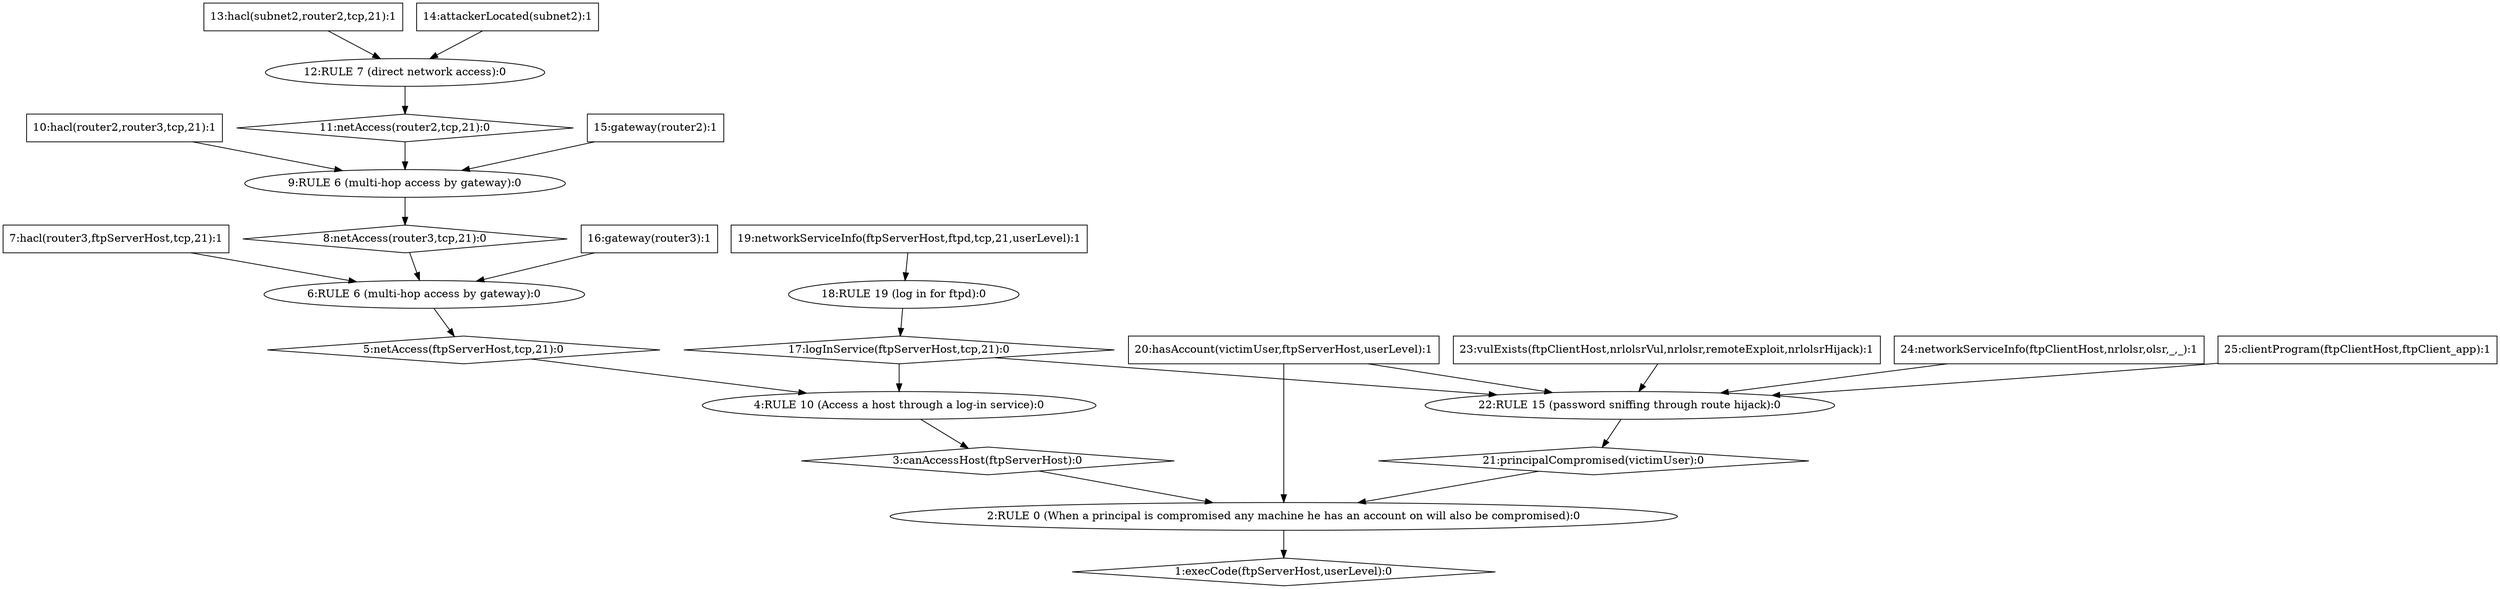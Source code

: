 digraph G {
	1 [label="1:execCode(ftpServerHost,userLevel):0",shape=diamond];
	2 [label="2:RULE 0 (When a principal is compromised any machine he has an account on will also be compromised):0",shape=ellipse];
	3 [label="3:canAccessHost(ftpServerHost):0",shape=diamond];
	4 [label="4:RULE 10 (Access a host through a log-in service):0",shape=ellipse];
	5 [label="5:netAccess(ftpServerHost,tcp,21):0",shape=diamond];
	6 [label="6:RULE 6 (multi-hop access by gateway):0",shape=ellipse];
	7 [label="7:hacl(router3,ftpServerHost,tcp,21):1",shape=box];
	8 [label="8:netAccess(router3,tcp,21):0",shape=diamond];
	9 [label="9:RULE 6 (multi-hop access by gateway):0",shape=ellipse];
	10 [label="10:hacl(router2,router3,tcp,21):1",shape=box];
	11 [label="11:netAccess(router2,tcp,21):0",shape=diamond];
	12 [label="12:RULE 7 (direct network access):0",shape=ellipse];
	13 [label="13:hacl(subnet2,router2,tcp,21):1",shape=box];
	14 [label="14:attackerLocated(subnet2):1",shape=box];
	15 [label="15:gateway(router2):1",shape=box];
	16 [label="16:gateway(router3):1",shape=box];
	17 [label="17:logInService(ftpServerHost,tcp,21):0",shape=diamond];
	18 [label="18:RULE 19 (log in for ftpd):0",shape=ellipse];
	19 [label="19:networkServiceInfo(ftpServerHost,ftpd,tcp,21,userLevel):1",shape=box];
	20 [label="20:hasAccount(victimUser,ftpServerHost,userLevel):1",shape=box];
	21 [label="21:principalCompromised(victimUser):0",shape=diamond];
	22 [label="22:RULE 15 (password sniffing through route hijack):0",shape=ellipse];
	23 [label="23:vulExists(ftpClientHost,nrlolsrVul,nrlolsr,remoteExploit,nrlolsrHijack):1",shape=box];
	24 [label="24:networkServiceInfo(ftpClientHost,nrlolsr,olsr,_,_):1",shape=box];
	25 [label="25:clientProgram(ftpClientHost,ftpClient_app):1",shape=box];
	7 -> 	6;
	10 -> 	9;
	13 -> 	12;
	14 -> 	12;
	12 -> 	11;
	11 -> 	9;
	15 -> 	9;
	9 -> 	8;
	8 -> 	6;
	16 -> 	6;
	6 -> 	5;
	5 -> 	4;
	19 -> 	18;
	18 -> 	17;
	17 -> 	4;
	4 -> 	3;
	3 -> 	2;
	20 -> 	2;
	17 -> 	22;
	23 -> 	22;
	24 -> 	22;
	25 -> 	22;
	20 -> 	22;
	22 -> 	21;
	21 -> 	2;
	2 -> 	1;
}
